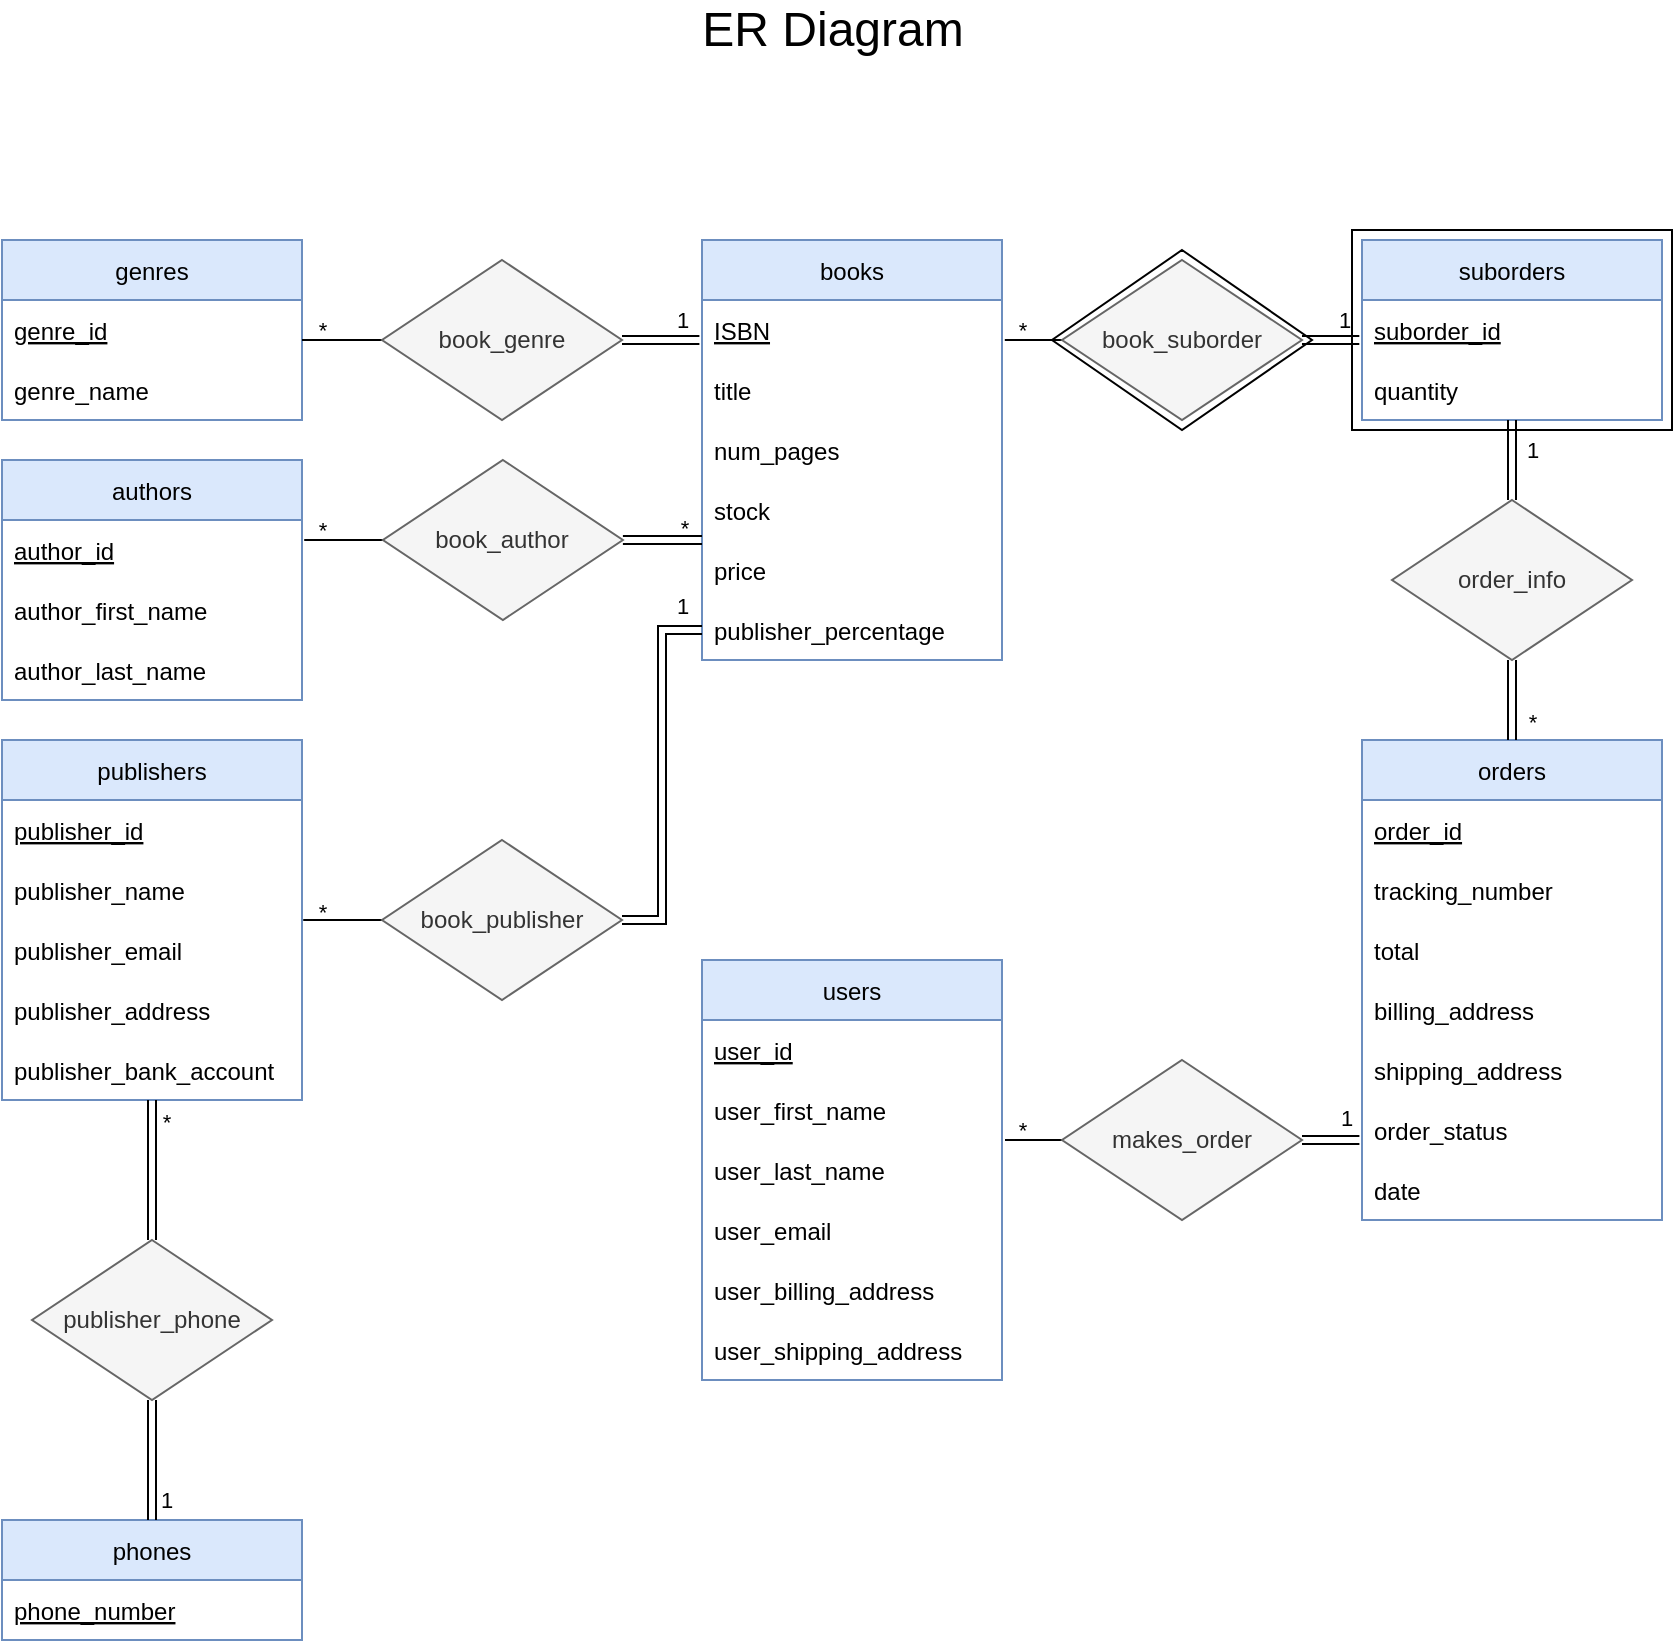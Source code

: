 <mxfile version="15.9.1" type="device"><diagram id="R2lEEEUBdFMjLlhIrx00" name="Page-1"><mxGraphModel dx="1237" dy="654" grid="1" gridSize="10" guides="1" tooltips="1" connect="1" arrows="1" fold="1" page="1" pageScale="1" pageWidth="850" pageHeight="1100" math="0" shadow="0" extFonts="Permanent Marker^https://fonts.googleapis.com/css?family=Permanent+Marker"><root><mxCell id="0"/><mxCell id="1" parent="0"/><mxCell id="pJi3qNCL0nC0wCgEnQ44-102" value="" style="rounded=0;whiteSpace=wrap;html=1;labelBackgroundColor=none;fontSize=24;strokeColor=default;fillColor=none;" vertex="1" parent="1"><mxGeometry x="685" y="135" width="160" height="100" as="geometry"/></mxCell><mxCell id="pJi3qNCL0nC0wCgEnQ44-2" value="books" style="swimlane;fontStyle=0;childLayout=stackLayout;horizontal=1;startSize=30;horizontalStack=0;resizeParent=1;resizeParentMax=0;resizeLast=0;collapsible=1;marginBottom=0;fillColor=#dae8fc;strokeColor=#6c8ebf;" vertex="1" parent="1"><mxGeometry x="360" y="140" width="150" height="210" as="geometry"/></mxCell><mxCell id="pJi3qNCL0nC0wCgEnQ44-3" value="ISBN" style="text;strokeColor=none;fillColor=none;align=left;verticalAlign=middle;spacingLeft=4;spacingRight=4;overflow=hidden;points=[[0,0.5],[1,0.5]];portConstraint=eastwest;rotatable=0;fontStyle=4" vertex="1" parent="pJi3qNCL0nC0wCgEnQ44-2"><mxGeometry y="30" width="150" height="30" as="geometry"/></mxCell><mxCell id="pJi3qNCL0nC0wCgEnQ44-4" value="title" style="text;strokeColor=none;fillColor=none;align=left;verticalAlign=middle;spacingLeft=4;spacingRight=4;overflow=hidden;points=[[0,0.5],[1,0.5]];portConstraint=eastwest;rotatable=0;" vertex="1" parent="pJi3qNCL0nC0wCgEnQ44-2"><mxGeometry y="60" width="150" height="30" as="geometry"/></mxCell><mxCell id="pJi3qNCL0nC0wCgEnQ44-5" value="num_pages" style="text;strokeColor=none;fillColor=none;align=left;verticalAlign=middle;spacingLeft=4;spacingRight=4;overflow=hidden;points=[[0,0.5],[1,0.5]];portConstraint=eastwest;rotatable=0;" vertex="1" parent="pJi3qNCL0nC0wCgEnQ44-2"><mxGeometry y="90" width="150" height="30" as="geometry"/></mxCell><mxCell id="pJi3qNCL0nC0wCgEnQ44-7" value="stock" style="text;strokeColor=none;fillColor=none;align=left;verticalAlign=middle;spacingLeft=4;spacingRight=4;overflow=hidden;points=[[0,0.5],[1,0.5]];portConstraint=eastwest;rotatable=0;" vertex="1" parent="pJi3qNCL0nC0wCgEnQ44-2"><mxGeometry y="120" width="150" height="30" as="geometry"/></mxCell><mxCell id="pJi3qNCL0nC0wCgEnQ44-6" value="price" style="text;strokeColor=none;fillColor=none;align=left;verticalAlign=middle;spacingLeft=4;spacingRight=4;overflow=hidden;points=[[0,0.5],[1,0.5]];portConstraint=eastwest;rotatable=0;" vertex="1" parent="pJi3qNCL0nC0wCgEnQ44-2"><mxGeometry y="150" width="150" height="30" as="geometry"/></mxCell><mxCell id="pJi3qNCL0nC0wCgEnQ44-8" value="publisher_percentage" style="text;strokeColor=none;fillColor=none;align=left;verticalAlign=middle;spacingLeft=4;spacingRight=4;overflow=hidden;points=[[0,0.5],[1,0.5]];portConstraint=eastwest;rotatable=0;" vertex="1" parent="pJi3qNCL0nC0wCgEnQ44-2"><mxGeometry y="180" width="150" height="30" as="geometry"/></mxCell><mxCell id="pJi3qNCL0nC0wCgEnQ44-9" value="genres" style="swimlane;fontStyle=0;childLayout=stackLayout;horizontal=1;startSize=30;horizontalStack=0;resizeParent=1;resizeParentMax=0;resizeLast=0;collapsible=1;marginBottom=0;fillColor=#dae8fc;strokeColor=#6c8ebf;" vertex="1" parent="1"><mxGeometry x="10" y="140" width="150" height="90" as="geometry"/></mxCell><mxCell id="pJi3qNCL0nC0wCgEnQ44-10" value="genre_id" style="text;strokeColor=none;fillColor=none;align=left;verticalAlign=middle;spacingLeft=4;spacingRight=4;overflow=hidden;points=[[0,0.5],[1,0.5]];portConstraint=eastwest;rotatable=0;fontStyle=4" vertex="1" parent="pJi3qNCL0nC0wCgEnQ44-9"><mxGeometry y="30" width="150" height="30" as="geometry"/></mxCell><mxCell id="pJi3qNCL0nC0wCgEnQ44-11" value="genre_name" style="text;strokeColor=none;fillColor=none;align=left;verticalAlign=middle;spacingLeft=4;spacingRight=4;overflow=hidden;points=[[0,0.5],[1,0.5]];portConstraint=eastwest;rotatable=0;" vertex="1" parent="pJi3qNCL0nC0wCgEnQ44-9"><mxGeometry y="60" width="150" height="30" as="geometry"/></mxCell><mxCell id="pJi3qNCL0nC0wCgEnQ44-16" value="authors" style="swimlane;fontStyle=0;childLayout=stackLayout;horizontal=1;startSize=30;horizontalStack=0;resizeParent=1;resizeParentMax=0;resizeLast=0;collapsible=1;marginBottom=0;fillColor=#dae8fc;strokeColor=#6c8ebf;" vertex="1" parent="1"><mxGeometry x="10" y="250" width="150" height="120" as="geometry"/></mxCell><mxCell id="pJi3qNCL0nC0wCgEnQ44-17" value="author_id" style="text;strokeColor=none;fillColor=none;align=left;verticalAlign=middle;spacingLeft=4;spacingRight=4;overflow=hidden;points=[[0,0.5],[1,0.5]];portConstraint=eastwest;rotatable=0;fontStyle=4" vertex="1" parent="pJi3qNCL0nC0wCgEnQ44-16"><mxGeometry y="30" width="150" height="30" as="geometry"/></mxCell><mxCell id="pJi3qNCL0nC0wCgEnQ44-18" value="author_first_name" style="text;strokeColor=none;fillColor=none;align=left;verticalAlign=middle;spacingLeft=4;spacingRight=4;overflow=hidden;points=[[0,0.5],[1,0.5]];portConstraint=eastwest;rotatable=0;" vertex="1" parent="pJi3qNCL0nC0wCgEnQ44-16"><mxGeometry y="60" width="150" height="30" as="geometry"/></mxCell><mxCell id="pJi3qNCL0nC0wCgEnQ44-20" value="author_last_name" style="text;strokeColor=none;fillColor=none;align=left;verticalAlign=middle;spacingLeft=4;spacingRight=4;overflow=hidden;points=[[0,0.5],[1,0.5]];portConstraint=eastwest;rotatable=0;" vertex="1" parent="pJi3qNCL0nC0wCgEnQ44-16"><mxGeometry y="90" width="150" height="30" as="geometry"/></mxCell><mxCell id="pJi3qNCL0nC0wCgEnQ44-21" value="publishers" style="swimlane;fontStyle=0;childLayout=stackLayout;horizontal=1;startSize=30;horizontalStack=0;resizeParent=1;resizeParentMax=0;resizeLast=0;collapsible=1;marginBottom=0;fillColor=#dae8fc;strokeColor=#6c8ebf;" vertex="1" parent="1"><mxGeometry x="10" y="390" width="150" height="180" as="geometry"/></mxCell><mxCell id="pJi3qNCL0nC0wCgEnQ44-22" value="publisher_id" style="text;strokeColor=none;fillColor=none;align=left;verticalAlign=middle;spacingLeft=4;spacingRight=4;overflow=hidden;points=[[0,0.5],[1,0.5]];portConstraint=eastwest;rotatable=0;fontStyle=4" vertex="1" parent="pJi3qNCL0nC0wCgEnQ44-21"><mxGeometry y="30" width="150" height="30" as="geometry"/></mxCell><mxCell id="pJi3qNCL0nC0wCgEnQ44-23" value="publisher_name" style="text;strokeColor=none;fillColor=none;align=left;verticalAlign=middle;spacingLeft=4;spacingRight=4;overflow=hidden;points=[[0,0.5],[1,0.5]];portConstraint=eastwest;rotatable=0;" vertex="1" parent="pJi3qNCL0nC0wCgEnQ44-21"><mxGeometry y="60" width="150" height="30" as="geometry"/></mxCell><mxCell id="pJi3qNCL0nC0wCgEnQ44-25" value="publisher_email" style="text;strokeColor=none;fillColor=none;align=left;verticalAlign=middle;spacingLeft=4;spacingRight=4;overflow=hidden;points=[[0,0.5],[1,0.5]];portConstraint=eastwest;rotatable=0;" vertex="1" parent="pJi3qNCL0nC0wCgEnQ44-21"><mxGeometry y="90" width="150" height="30" as="geometry"/></mxCell><mxCell id="pJi3qNCL0nC0wCgEnQ44-26" value="publisher_address" style="text;strokeColor=none;fillColor=none;align=left;verticalAlign=middle;spacingLeft=4;spacingRight=4;overflow=hidden;points=[[0,0.5],[1,0.5]];portConstraint=eastwest;rotatable=0;" vertex="1" parent="pJi3qNCL0nC0wCgEnQ44-21"><mxGeometry y="120" width="150" height="30" as="geometry"/></mxCell><mxCell id="pJi3qNCL0nC0wCgEnQ44-24" value="publisher_bank_account" style="text;strokeColor=none;fillColor=none;align=left;verticalAlign=middle;spacingLeft=4;spacingRight=4;overflow=hidden;points=[[0,0.5],[1,0.5]];portConstraint=eastwest;rotatable=0;" vertex="1" parent="pJi3qNCL0nC0wCgEnQ44-21"><mxGeometry y="150" width="150" height="30" as="geometry"/></mxCell><mxCell id="pJi3qNCL0nC0wCgEnQ44-27" value="phones" style="swimlane;fontStyle=0;childLayout=stackLayout;horizontal=1;startSize=30;horizontalStack=0;resizeParent=1;resizeParentMax=0;resizeLast=0;collapsible=1;marginBottom=0;fillColor=#dae8fc;strokeColor=#6c8ebf;" vertex="1" parent="1"><mxGeometry x="10" y="780" width="150" height="60" as="geometry"/></mxCell><mxCell id="pJi3qNCL0nC0wCgEnQ44-28" value="phone_number" style="text;strokeColor=none;fillColor=none;align=left;verticalAlign=middle;spacingLeft=4;spacingRight=4;overflow=hidden;points=[[0,0.5],[1,0.5]];portConstraint=eastwest;rotatable=0;fontStyle=4" vertex="1" parent="pJi3qNCL0nC0wCgEnQ44-27"><mxGeometry y="30" width="150" height="30" as="geometry"/></mxCell><mxCell id="pJi3qNCL0nC0wCgEnQ44-30" value="suborders" style="swimlane;fontStyle=0;childLayout=stackLayout;horizontal=1;startSize=30;horizontalStack=0;resizeParent=1;resizeParentMax=0;resizeLast=0;collapsible=1;marginBottom=0;fillColor=#dae8fc;strokeColor=#6c8ebf;" vertex="1" parent="1"><mxGeometry x="690" y="140" width="150" height="90" as="geometry"/></mxCell><mxCell id="pJi3qNCL0nC0wCgEnQ44-31" value="suborder_id" style="text;strokeColor=none;fillColor=none;align=left;verticalAlign=middle;spacingLeft=4;spacingRight=4;overflow=hidden;points=[[0,0.5],[1,0.5]];portConstraint=eastwest;rotatable=0;fontStyle=4" vertex="1" parent="pJi3qNCL0nC0wCgEnQ44-30"><mxGeometry y="30" width="150" height="30" as="geometry"/></mxCell><mxCell id="pJi3qNCL0nC0wCgEnQ44-32" value="quantity" style="text;strokeColor=none;fillColor=none;align=left;verticalAlign=middle;spacingLeft=4;spacingRight=4;overflow=hidden;points=[[0,0.5],[1,0.5]];portConstraint=eastwest;rotatable=0;" vertex="1" parent="pJi3qNCL0nC0wCgEnQ44-30"><mxGeometry y="60" width="150" height="30" as="geometry"/></mxCell><mxCell id="pJi3qNCL0nC0wCgEnQ44-38" value="orders" style="swimlane;fontStyle=0;childLayout=stackLayout;horizontal=1;startSize=30;horizontalStack=0;resizeParent=1;resizeParentMax=0;resizeLast=0;collapsible=1;marginBottom=0;fillColor=#dae8fc;strokeColor=#6c8ebf;" vertex="1" parent="1"><mxGeometry x="690" y="390" width="150" height="240" as="geometry"/></mxCell><mxCell id="pJi3qNCL0nC0wCgEnQ44-39" value="order_id" style="text;strokeColor=none;fillColor=none;align=left;verticalAlign=middle;spacingLeft=4;spacingRight=4;overflow=hidden;points=[[0,0.5],[1,0.5]];portConstraint=eastwest;rotatable=0;fontStyle=4" vertex="1" parent="pJi3qNCL0nC0wCgEnQ44-38"><mxGeometry y="30" width="150" height="30" as="geometry"/></mxCell><mxCell id="pJi3qNCL0nC0wCgEnQ44-40" value="tracking_number" style="text;strokeColor=none;fillColor=none;align=left;verticalAlign=middle;spacingLeft=4;spacingRight=4;overflow=hidden;points=[[0,0.5],[1,0.5]];portConstraint=eastwest;rotatable=0;" vertex="1" parent="pJi3qNCL0nC0wCgEnQ44-38"><mxGeometry y="60" width="150" height="30" as="geometry"/></mxCell><mxCell id="pJi3qNCL0nC0wCgEnQ44-41" value="total" style="text;strokeColor=none;fillColor=none;align=left;verticalAlign=middle;spacingLeft=4;spacingRight=4;overflow=hidden;points=[[0,0.5],[1,0.5]];portConstraint=eastwest;rotatable=0;" vertex="1" parent="pJi3qNCL0nC0wCgEnQ44-38"><mxGeometry y="90" width="150" height="30" as="geometry"/></mxCell><mxCell id="pJi3qNCL0nC0wCgEnQ44-42" value="billing_address" style="text;strokeColor=none;fillColor=none;align=left;verticalAlign=middle;spacingLeft=4;spacingRight=4;overflow=hidden;points=[[0,0.5],[1,0.5]];portConstraint=eastwest;rotatable=0;" vertex="1" parent="pJi3qNCL0nC0wCgEnQ44-38"><mxGeometry y="120" width="150" height="30" as="geometry"/></mxCell><mxCell id="pJi3qNCL0nC0wCgEnQ44-43" value="shipping_address" style="text;strokeColor=none;fillColor=none;align=left;verticalAlign=middle;spacingLeft=4;spacingRight=4;overflow=hidden;points=[[0,0.5],[1,0.5]];portConstraint=eastwest;rotatable=0;" vertex="1" parent="pJi3qNCL0nC0wCgEnQ44-38"><mxGeometry y="150" width="150" height="30" as="geometry"/></mxCell><mxCell id="pJi3qNCL0nC0wCgEnQ44-44" value="order_status" style="text;strokeColor=none;fillColor=none;align=left;verticalAlign=middle;spacingLeft=4;spacingRight=4;overflow=hidden;points=[[0,0.5],[1,0.5]];portConstraint=eastwest;rotatable=0;" vertex="1" parent="pJi3qNCL0nC0wCgEnQ44-38"><mxGeometry y="180" width="150" height="30" as="geometry"/></mxCell><mxCell id="pJi3qNCL0nC0wCgEnQ44-45" value="date" style="text;strokeColor=none;fillColor=none;align=left;verticalAlign=middle;spacingLeft=4;spacingRight=4;overflow=hidden;points=[[0,0.5],[1,0.5]];portConstraint=eastwest;rotatable=0;" vertex="1" parent="pJi3qNCL0nC0wCgEnQ44-38"><mxGeometry y="210" width="150" height="30" as="geometry"/></mxCell><mxCell id="pJi3qNCL0nC0wCgEnQ44-46" value="users" style="swimlane;fontStyle=0;childLayout=stackLayout;horizontal=1;startSize=30;horizontalStack=0;resizeParent=1;resizeParentMax=0;resizeLast=0;collapsible=1;marginBottom=0;fillColor=#dae8fc;strokeColor=#6c8ebf;" vertex="1" parent="1"><mxGeometry x="360" y="500" width="150" height="210" as="geometry"/></mxCell><mxCell id="pJi3qNCL0nC0wCgEnQ44-47" value="user_id" style="text;strokeColor=none;fillColor=none;align=left;verticalAlign=middle;spacingLeft=4;spacingRight=4;overflow=hidden;points=[[0,0.5],[1,0.5]];portConstraint=eastwest;rotatable=0;fontStyle=4" vertex="1" parent="pJi3qNCL0nC0wCgEnQ44-46"><mxGeometry y="30" width="150" height="30" as="geometry"/></mxCell><mxCell id="pJi3qNCL0nC0wCgEnQ44-48" value="user_first_name" style="text;strokeColor=none;fillColor=none;align=left;verticalAlign=middle;spacingLeft=4;spacingRight=4;overflow=hidden;points=[[0,0.5],[1,0.5]];portConstraint=eastwest;rotatable=0;" vertex="1" parent="pJi3qNCL0nC0wCgEnQ44-46"><mxGeometry y="60" width="150" height="30" as="geometry"/></mxCell><mxCell id="pJi3qNCL0nC0wCgEnQ44-49" value="user_last_name" style="text;strokeColor=none;fillColor=none;align=left;verticalAlign=middle;spacingLeft=4;spacingRight=4;overflow=hidden;points=[[0,0.5],[1,0.5]];portConstraint=eastwest;rotatable=0;" vertex="1" parent="pJi3qNCL0nC0wCgEnQ44-46"><mxGeometry y="90" width="150" height="30" as="geometry"/></mxCell><mxCell id="pJi3qNCL0nC0wCgEnQ44-50" value="user_email" style="text;strokeColor=none;fillColor=none;align=left;verticalAlign=middle;spacingLeft=4;spacingRight=4;overflow=hidden;points=[[0,0.5],[1,0.5]];portConstraint=eastwest;rotatable=0;" vertex="1" parent="pJi3qNCL0nC0wCgEnQ44-46"><mxGeometry y="120" width="150" height="30" as="geometry"/></mxCell><mxCell id="pJi3qNCL0nC0wCgEnQ44-51" value="user_billing_address" style="text;strokeColor=none;fillColor=none;align=left;verticalAlign=middle;spacingLeft=4;spacingRight=4;overflow=hidden;points=[[0,0.5],[1,0.5]];portConstraint=eastwest;rotatable=0;" vertex="1" parent="pJi3qNCL0nC0wCgEnQ44-46"><mxGeometry y="150" width="150" height="30" as="geometry"/></mxCell><mxCell id="pJi3qNCL0nC0wCgEnQ44-52" value="user_shipping_address" style="text;strokeColor=none;fillColor=none;align=left;verticalAlign=middle;spacingLeft=4;spacingRight=4;overflow=hidden;points=[[0,0.5],[1,0.5]];portConstraint=eastwest;rotatable=0;" vertex="1" parent="pJi3qNCL0nC0wCgEnQ44-46"><mxGeometry y="180" width="150" height="30" as="geometry"/></mxCell><mxCell id="pJi3qNCL0nC0wCgEnQ44-63" style="edgeStyle=orthogonalEdgeStyle;rounded=0;orthogonalLoop=1;jettySize=auto;html=1;exitX=1;exitY=0.5;exitDx=0;exitDy=0;entryX=-0.009;entryY=0.691;entryDx=0;entryDy=0;entryPerimeter=0;endArrow=none;endFill=0;shape=link;" edge="1" parent="1" source="pJi3qNCL0nC0wCgEnQ44-54" target="pJi3qNCL0nC0wCgEnQ44-3"><mxGeometry relative="1" as="geometry"/></mxCell><mxCell id="pJi3qNCL0nC0wCgEnQ44-65" value="1" style="edgeLabel;html=1;align=center;verticalAlign=middle;resizable=0;points=[];labelBackgroundColor=none;" vertex="1" connectable="0" parent="pJi3qNCL0nC0wCgEnQ44-63"><mxGeometry x="-0.283" y="1" relative="1" as="geometry"><mxPoint x="16" y="-9" as="offset"/></mxGeometry></mxCell><mxCell id="pJi3qNCL0nC0wCgEnQ44-66" style="edgeStyle=orthogonalEdgeStyle;rounded=0;orthogonalLoop=1;jettySize=auto;html=1;exitX=0;exitY=0.5;exitDx=0;exitDy=0;entryX=1;entryY=0.666;entryDx=0;entryDy=0;entryPerimeter=0;endArrow=none;endFill=0;" edge="1" parent="1" source="pJi3qNCL0nC0wCgEnQ44-54" target="pJi3qNCL0nC0wCgEnQ44-10"><mxGeometry relative="1" as="geometry"/></mxCell><mxCell id="pJi3qNCL0nC0wCgEnQ44-67" value="*" style="edgeLabel;html=1;align=center;verticalAlign=middle;resizable=0;points=[];labelBackgroundColor=none;" vertex="1" connectable="0" parent="pJi3qNCL0nC0wCgEnQ44-66"><mxGeometry x="0.224" relative="1" as="geometry"><mxPoint x="-6" y="-5" as="offset"/></mxGeometry></mxCell><mxCell id="pJi3qNCL0nC0wCgEnQ44-54" value="book_genre" style="rhombus;whiteSpace=wrap;html=1;fillColor=#f5f5f5;fontColor=#333333;strokeColor=#666666;" vertex="1" parent="1"><mxGeometry x="200" y="150" width="120" height="80" as="geometry"/></mxCell><mxCell id="pJi3qNCL0nC0wCgEnQ44-69" style="edgeStyle=orthogonalEdgeStyle;rounded=0;orthogonalLoop=1;jettySize=auto;html=1;exitX=1;exitY=0.5;exitDx=0;exitDy=0;entryX=-0.003;entryY=0.667;entryDx=0;entryDy=0;entryPerimeter=0;endArrow=none;endFill=0;shape=link;" edge="1" parent="1" source="pJi3qNCL0nC0wCgEnQ44-55"><mxGeometry relative="1" as="geometry"><mxPoint x="360.0" y="290.01" as="targetPoint"/></mxGeometry></mxCell><mxCell id="pJi3qNCL0nC0wCgEnQ44-72" value="*" style="edgeLabel;html=1;align=center;verticalAlign=middle;resizable=0;points=[];labelBackgroundColor=none;" vertex="1" connectable="0" parent="pJi3qNCL0nC0wCgEnQ44-69"><mxGeometry x="0.736" y="-2" relative="1" as="geometry"><mxPoint x="-4" y="-8" as="offset"/></mxGeometry></mxCell><mxCell id="pJi3qNCL0nC0wCgEnQ44-70" style="edgeStyle=orthogonalEdgeStyle;rounded=0;orthogonalLoop=1;jettySize=auto;html=1;exitX=0;exitY=0.5;exitDx=0;exitDy=0;entryX=1.004;entryY=0.033;entryDx=0;entryDy=0;entryPerimeter=0;endArrow=none;endFill=0;" edge="1" parent="1" source="pJi3qNCL0nC0wCgEnQ44-55"><mxGeometry relative="1" as="geometry"><mxPoint x="161.05" y="290.99" as="targetPoint"/></mxGeometry></mxCell><mxCell id="pJi3qNCL0nC0wCgEnQ44-71" value="*" style="edgeLabel;html=1;align=center;verticalAlign=middle;resizable=0;points=[];labelBackgroundColor=none;" vertex="1" connectable="0" parent="pJi3qNCL0nC0wCgEnQ44-70"><mxGeometry x="-0.736" relative="1" as="geometry"><mxPoint x="-25" y="-5" as="offset"/></mxGeometry></mxCell><mxCell id="pJi3qNCL0nC0wCgEnQ44-55" value="book_author" style="rhombus;whiteSpace=wrap;html=1;fillColor=#f5f5f5;fontColor=#333333;strokeColor=#666666;" vertex="1" parent="1"><mxGeometry x="200.45" y="250" width="120" height="80" as="geometry"/></mxCell><mxCell id="pJi3qNCL0nC0wCgEnQ44-75" style="edgeStyle=orthogonalEdgeStyle;rounded=0;orthogonalLoop=1;jettySize=auto;html=1;exitX=0;exitY=0.5;exitDx=0;exitDy=0;entryX=1.004;entryY=0.022;entryDx=0;entryDy=0;entryPerimeter=0;endArrow=none;endFill=0;" edge="1" parent="1" source="pJi3qNCL0nC0wCgEnQ44-56" target="pJi3qNCL0nC0wCgEnQ44-25"><mxGeometry relative="1" as="geometry"/></mxCell><mxCell id="pJi3qNCL0nC0wCgEnQ44-76" value="*" style="edgeLabel;html=1;align=center;verticalAlign=middle;resizable=0;points=[];labelBackgroundColor=none;" vertex="1" connectable="0" parent="pJi3qNCL0nC0wCgEnQ44-75"><mxGeometry x="-0.185" y="1" relative="1" as="geometry"><mxPoint x="-14" y="-5" as="offset"/></mxGeometry></mxCell><mxCell id="pJi3qNCL0nC0wCgEnQ44-78" style="edgeStyle=orthogonalEdgeStyle;rounded=0;orthogonalLoop=1;jettySize=auto;html=1;exitX=1;exitY=0.5;exitDx=0;exitDy=0;entryX=0;entryY=0.5;entryDx=0;entryDy=0;endArrow=none;endFill=0;shape=link;" edge="1" parent="1" source="pJi3qNCL0nC0wCgEnQ44-56" target="pJi3qNCL0nC0wCgEnQ44-8"><mxGeometry relative="1" as="geometry"/></mxCell><mxCell id="pJi3qNCL0nC0wCgEnQ44-79" value="1" style="edgeLabel;html=1;align=center;verticalAlign=middle;resizable=0;points=[];labelBackgroundColor=none;" vertex="1" connectable="0" parent="pJi3qNCL0nC0wCgEnQ44-78"><mxGeometry x="0.456" relative="1" as="geometry"><mxPoint x="10" y="-43" as="offset"/></mxGeometry></mxCell><mxCell id="pJi3qNCL0nC0wCgEnQ44-56" value="book_publisher" style="rhombus;whiteSpace=wrap;html=1;fillColor=#f5f5f5;fontColor=#333333;strokeColor=#666666;" vertex="1" parent="1"><mxGeometry x="200" y="440" width="120" height="80" as="geometry"/></mxCell><mxCell id="pJi3qNCL0nC0wCgEnQ44-80" style="edgeStyle=orthogonalEdgeStyle;shape=link;rounded=0;orthogonalLoop=1;jettySize=auto;html=1;exitX=0.5;exitY=0;exitDx=0;exitDy=0;entryX=0.5;entryY=1;entryDx=0;entryDy=0;endArrow=none;endFill=0;" edge="1" parent="1" source="pJi3qNCL0nC0wCgEnQ44-57" target="pJi3qNCL0nC0wCgEnQ44-21"><mxGeometry relative="1" as="geometry"/></mxCell><mxCell id="pJi3qNCL0nC0wCgEnQ44-83" value="*" style="edgeLabel;html=1;align=center;verticalAlign=middle;resizable=0;points=[];labelBackgroundColor=none;" vertex="1" connectable="0" parent="pJi3qNCL0nC0wCgEnQ44-80"><mxGeometry x="0.703" y="-2" relative="1" as="geometry"><mxPoint x="5" as="offset"/></mxGeometry></mxCell><mxCell id="pJi3qNCL0nC0wCgEnQ44-81" style="edgeStyle=orthogonalEdgeStyle;shape=link;rounded=0;orthogonalLoop=1;jettySize=auto;html=1;exitX=0.5;exitY=1;exitDx=0;exitDy=0;entryX=0.5;entryY=0;entryDx=0;entryDy=0;endArrow=none;endFill=0;" edge="1" parent="1" source="pJi3qNCL0nC0wCgEnQ44-57" target="pJi3qNCL0nC0wCgEnQ44-27"><mxGeometry relative="1" as="geometry"/></mxCell><mxCell id="pJi3qNCL0nC0wCgEnQ44-84" value="1" style="edgeLabel;html=1;align=center;verticalAlign=middle;resizable=0;points=[];labelBackgroundColor=none;" vertex="1" connectable="0" parent="pJi3qNCL0nC0wCgEnQ44-81"><mxGeometry x="0.647" y="2" relative="1" as="geometry"><mxPoint x="5" as="offset"/></mxGeometry></mxCell><mxCell id="pJi3qNCL0nC0wCgEnQ44-57" value="publisher_phone" style="rhombus;whiteSpace=wrap;html=1;fillColor=#f5f5f5;fontColor=#333333;strokeColor=#666666;" vertex="1" parent="1"><mxGeometry x="25" y="640" width="120" height="80" as="geometry"/></mxCell><mxCell id="pJi3qNCL0nC0wCgEnQ44-90" style="edgeStyle=orthogonalEdgeStyle;rounded=0;orthogonalLoop=1;jettySize=auto;html=1;exitX=0.5;exitY=0;exitDx=0;exitDy=0;entryX=0.5;entryY=1;entryDx=0;entryDy=0;endArrow=none;endFill=0;shape=link;" edge="1" parent="1" source="pJi3qNCL0nC0wCgEnQ44-58" target="pJi3qNCL0nC0wCgEnQ44-30"><mxGeometry relative="1" as="geometry"/></mxCell><mxCell id="pJi3qNCL0nC0wCgEnQ44-92" value="1" style="edgeLabel;html=1;align=center;verticalAlign=middle;resizable=0;points=[];labelBackgroundColor=none;" vertex="1" connectable="0" parent="pJi3qNCL0nC0wCgEnQ44-90"><mxGeometry x="-0.188" relative="1" as="geometry"><mxPoint x="10" y="-9" as="offset"/></mxGeometry></mxCell><mxCell id="pJi3qNCL0nC0wCgEnQ44-91" style="edgeStyle=orthogonalEdgeStyle;rounded=0;orthogonalLoop=1;jettySize=auto;html=1;exitX=0.5;exitY=1;exitDx=0;exitDy=0;entryX=0.5;entryY=0;entryDx=0;entryDy=0;endArrow=none;endFill=0;shape=link;" edge="1" parent="1" source="pJi3qNCL0nC0wCgEnQ44-58" target="pJi3qNCL0nC0wCgEnQ44-38"><mxGeometry relative="1" as="geometry"/></mxCell><mxCell id="pJi3qNCL0nC0wCgEnQ44-93" value="*" style="edgeLabel;html=1;align=center;verticalAlign=middle;resizable=0;points=[];labelBackgroundColor=none;" vertex="1" connectable="0" parent="pJi3qNCL0nC0wCgEnQ44-91"><mxGeometry x="-0.686" relative="1" as="geometry"><mxPoint x="10" y="24" as="offset"/></mxGeometry></mxCell><mxCell id="pJi3qNCL0nC0wCgEnQ44-58" value="order_info" style="rhombus;whiteSpace=wrap;html=1;fillColor=#f5f5f5;fontColor=#333333;strokeColor=#666666;" vertex="1" parent="1"><mxGeometry x="705" y="270" width="120" height="80" as="geometry"/></mxCell><mxCell id="pJi3qNCL0nC0wCgEnQ44-86" style="edgeStyle=orthogonalEdgeStyle;rounded=0;orthogonalLoop=1;jettySize=auto;html=1;exitX=0;exitY=0.5;exitDx=0;exitDy=0;entryX=1.009;entryY=0.689;entryDx=0;entryDy=0;entryPerimeter=0;endArrow=none;endFill=0;" edge="1" parent="1" source="pJi3qNCL0nC0wCgEnQ44-85" target="pJi3qNCL0nC0wCgEnQ44-3"><mxGeometry relative="1" as="geometry"/></mxCell><mxCell id="pJi3qNCL0nC0wCgEnQ44-88" value="*" style="edgeLabel;html=1;align=center;verticalAlign=middle;resizable=0;points=[];labelBackgroundColor=none;" vertex="1" connectable="0" parent="pJi3qNCL0nC0wCgEnQ44-86"><mxGeometry x="0.239" relative="1" as="geometry"><mxPoint x="-2" y="-5" as="offset"/></mxGeometry></mxCell><mxCell id="pJi3qNCL0nC0wCgEnQ44-87" style="edgeStyle=orthogonalEdgeStyle;shape=link;rounded=0;orthogonalLoop=1;jettySize=auto;html=1;exitX=1;exitY=0.5;exitDx=0;exitDy=0;entryX=-0.009;entryY=0.666;entryDx=0;entryDy=0;entryPerimeter=0;endArrow=none;endFill=0;" edge="1" parent="1" source="pJi3qNCL0nC0wCgEnQ44-85" target="pJi3qNCL0nC0wCgEnQ44-31"><mxGeometry relative="1" as="geometry"/></mxCell><mxCell id="pJi3qNCL0nC0wCgEnQ44-89" value="1" style="edgeLabel;html=1;align=center;verticalAlign=middle;resizable=0;points=[];labelBackgroundColor=none;" vertex="1" connectable="0" parent="pJi3qNCL0nC0wCgEnQ44-87"><mxGeometry x="-0.702" y="-2" relative="1" as="geometry"><mxPoint x="16" y="-12" as="offset"/></mxGeometry></mxCell><mxCell id="pJi3qNCL0nC0wCgEnQ44-85" value="book_suborder" style="rhombus;whiteSpace=wrap;html=1;fillColor=#f5f5f5;fontColor=#333333;strokeColor=#666666;" vertex="1" parent="1"><mxGeometry x="540" y="150" width="120" height="80" as="geometry"/></mxCell><mxCell id="pJi3qNCL0nC0wCgEnQ44-96" style="edgeStyle=orthogonalEdgeStyle;shape=link;rounded=0;orthogonalLoop=1;jettySize=auto;html=1;exitX=1;exitY=0.5;exitDx=0;exitDy=0;entryX=-0.009;entryY=0.638;entryDx=0;entryDy=0;entryPerimeter=0;endArrow=none;endFill=0;" edge="1" parent="1" source="pJi3qNCL0nC0wCgEnQ44-95" target="pJi3qNCL0nC0wCgEnQ44-44"><mxGeometry relative="1" as="geometry"/></mxCell><mxCell id="pJi3qNCL0nC0wCgEnQ44-99" value="1" style="edgeLabel;html=1;align=center;verticalAlign=middle;resizable=0;points=[];labelBackgroundColor=none;" vertex="1" connectable="0" parent="pJi3qNCL0nC0wCgEnQ44-96"><mxGeometry x="0.438" y="-2" relative="1" as="geometry"><mxPoint y="-13" as="offset"/></mxGeometry></mxCell><mxCell id="pJi3qNCL0nC0wCgEnQ44-98" style="edgeStyle=orthogonalEdgeStyle;rounded=0;orthogonalLoop=1;jettySize=auto;html=1;exitX=0;exitY=0.5;exitDx=0;exitDy=0;entryX=1.01;entryY=0.003;entryDx=0;entryDy=0;entryPerimeter=0;endArrow=none;endFill=0;" edge="1" parent="1" source="pJi3qNCL0nC0wCgEnQ44-95" target="pJi3qNCL0nC0wCgEnQ44-49"><mxGeometry relative="1" as="geometry"/></mxCell><mxCell id="pJi3qNCL0nC0wCgEnQ44-100" value="*" style="edgeLabel;html=1;align=center;verticalAlign=middle;resizable=0;points=[];labelBackgroundColor=none;" vertex="1" connectable="0" parent="pJi3qNCL0nC0wCgEnQ44-98"><mxGeometry x="0.248" y="-1" relative="1" as="geometry"><mxPoint x="-2" y="-4" as="offset"/></mxGeometry></mxCell><mxCell id="pJi3qNCL0nC0wCgEnQ44-95" value="makes_order" style="rhombus;whiteSpace=wrap;html=1;fillColor=#f5f5f5;fontColor=#333333;strokeColor=#666666;" vertex="1" parent="1"><mxGeometry x="540" y="550" width="120" height="80" as="geometry"/></mxCell><mxCell id="pJi3qNCL0nC0wCgEnQ44-101" value="&lt;font style=&quot;font-size: 24px&quot;&gt;ER Diagram&lt;br&gt;&lt;/font&gt;" style="text;html=1;strokeColor=none;fillColor=none;align=center;verticalAlign=middle;whiteSpace=wrap;rounded=0;labelBackgroundColor=none;" vertex="1" parent="1"><mxGeometry x="308" y="20" width="235" height="30" as="geometry"/></mxCell><mxCell id="pJi3qNCL0nC0wCgEnQ44-103" value="" style="rhombus;whiteSpace=wrap;html=1;labelBackgroundColor=none;fontSize=24;strokeColor=default;fillColor=none;" vertex="1" parent="1"><mxGeometry x="535" y="145" width="130" height="90" as="geometry"/></mxCell></root></mxGraphModel></diagram></mxfile>